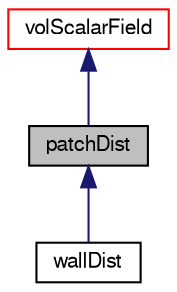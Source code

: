 digraph "patchDist"
{
  bgcolor="transparent";
  edge [fontname="FreeSans",fontsize="10",labelfontname="FreeSans",labelfontsize="10"];
  node [fontname="FreeSans",fontsize="10",shape=record];
  Node0 [label="patchDist",height=0.2,width=0.4,color="black", fillcolor="grey75", style="filled", fontcolor="black"];
  Node1 -> Node0 [dir="back",color="midnightblue",fontsize="10",style="solid",fontname="FreeSans"];
  Node1 [label="volScalarField",height=0.2,width=0.4,color="red",URL="$a22434.html"];
  Node0 -> Node14 [dir="back",color="midnightblue",fontsize="10",style="solid",fontname="FreeSans"];
  Node14 [label="wallDist",height=0.2,width=0.4,color="black",URL="$a22898.html",tooltip="Specialisation of patchDist for wall distance calculation. "];
}
